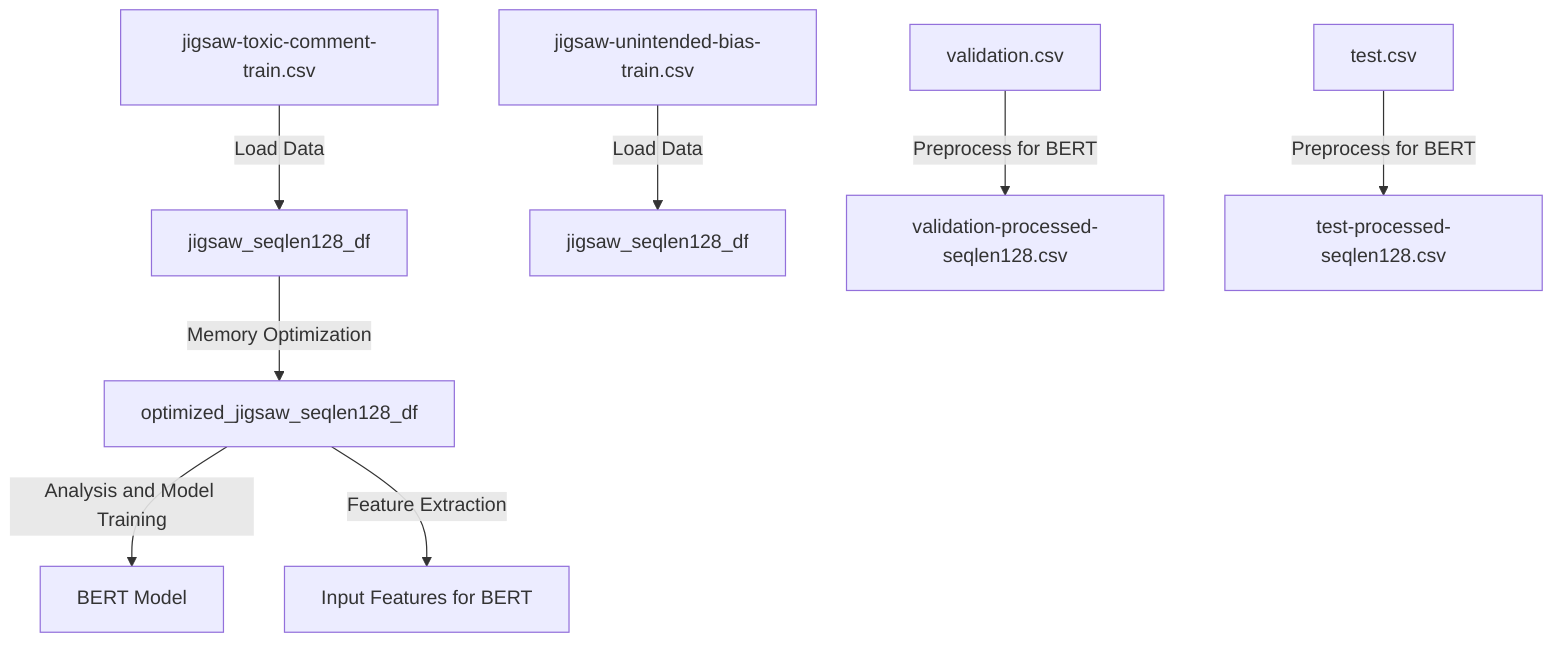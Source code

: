 %% Diagram of data flow in the toxic comment classification project
flowchart TD
    %% Data Sources
    A["jigsaw-toxic-comment-train.csv"] -->|Load Data| B["jigsaw_seqlen128_df"]
    C["jigsaw-unintended-bias-train.csv"] -->|Load Data| D["jigsaw_seqlen128_df"]
    E["validation.csv"] -->|Preprocess for BERT| F["validation-processed-seqlen128.csv"]
    G["test.csv"] -->|Preprocess for BERT| H["test-processed-seqlen128.csv"]

    %% Dataframes and Operations
    B -->|Memory Optimization| I["optimized_jigsaw_seqlen128_df"]
    I -->|Analysis and Model Training| J["BERT Model"]

    %% Processes
    I -->|Feature Extraction| K["Input Features for BERT"]

    %% Model
    J:::model

    %% Styling
    class model fill:#f9f,stroke:#333,stroke-width:4px;